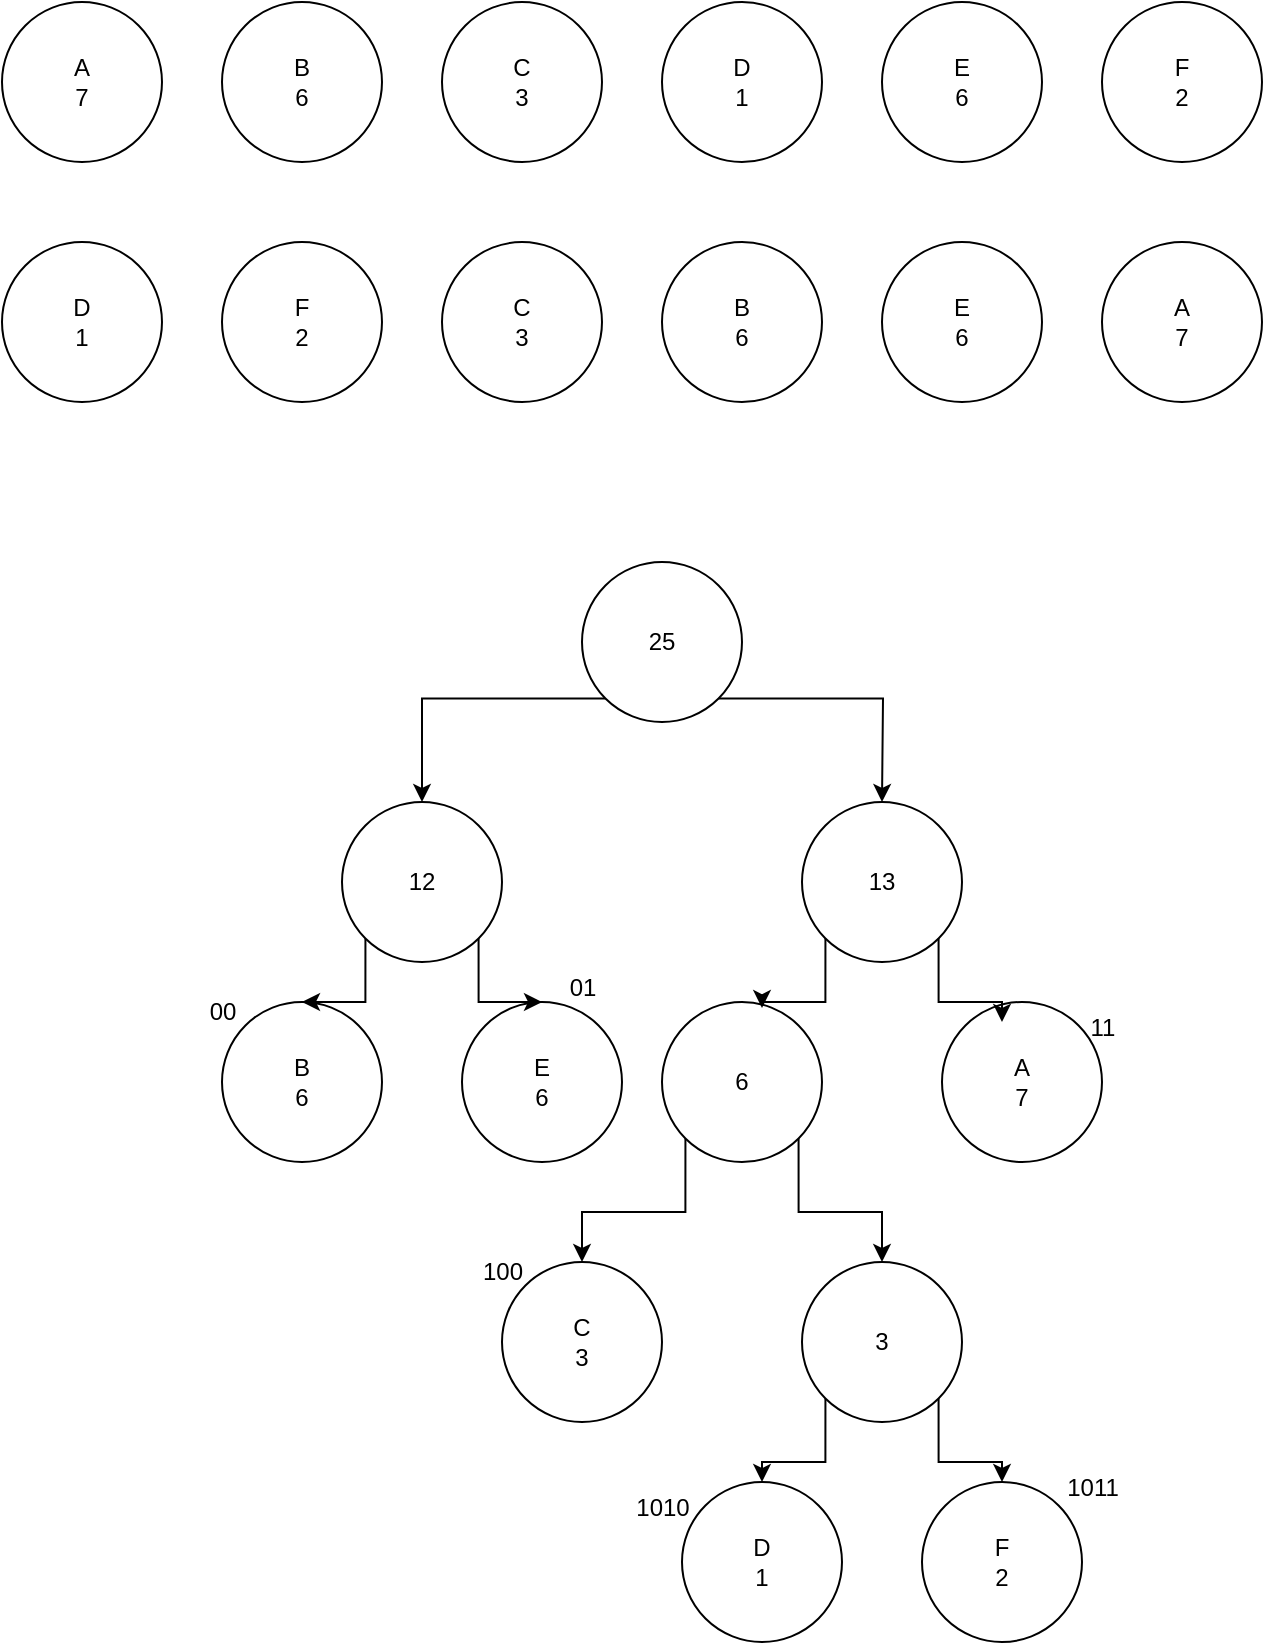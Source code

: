 <mxfile>
    <diagram name="Page-1" id="_MZdY_zEbmed_MPBhiUy">
        <mxGraphModel dx="787" dy="623" grid="1" gridSize="10" guides="1" tooltips="1" connect="1" arrows="1" fold="1" page="1" pageScale="1" pageWidth="850" pageHeight="1100" math="0" shadow="0">
            <root>
                <mxCell id="0"/>
                <mxCell id="1" parent="0"/>
                <mxCell id="db24ScHvC7LTFvbzkt9b-1" value="A&lt;br&gt;7" style="ellipse;whiteSpace=wrap;html=1;aspect=fixed;" parent="1" vertex="1">
                    <mxGeometry x="50" y="50" width="80" height="80" as="geometry"/>
                </mxCell>
                <mxCell id="db24ScHvC7LTFvbzkt9b-2" value="B&lt;br&gt;6" style="ellipse;whiteSpace=wrap;html=1;aspect=fixed;" parent="1" vertex="1">
                    <mxGeometry x="160" y="50" width="80" height="80" as="geometry"/>
                </mxCell>
                <mxCell id="db24ScHvC7LTFvbzkt9b-3" value="D&lt;br&gt;1" style="ellipse;whiteSpace=wrap;html=1;aspect=fixed;" parent="1" vertex="1">
                    <mxGeometry x="380" y="50" width="80" height="80" as="geometry"/>
                </mxCell>
                <mxCell id="db24ScHvC7LTFvbzkt9b-4" value="C&lt;br&gt;3" style="ellipse;whiteSpace=wrap;html=1;aspect=fixed;" parent="1" vertex="1">
                    <mxGeometry x="270" y="50" width="80" height="80" as="geometry"/>
                </mxCell>
                <mxCell id="db24ScHvC7LTFvbzkt9b-7" value="F&lt;br&gt;2" style="ellipse;whiteSpace=wrap;html=1;aspect=fixed;" parent="1" vertex="1">
                    <mxGeometry x="600" y="50" width="80" height="80" as="geometry"/>
                </mxCell>
                <mxCell id="db24ScHvC7LTFvbzkt9b-8" value="E&lt;br&gt;6" style="ellipse;whiteSpace=wrap;html=1;aspect=fixed;" parent="1" vertex="1">
                    <mxGeometry x="490" y="50" width="80" height="80" as="geometry"/>
                </mxCell>
                <mxCell id="db24ScHvC7LTFvbzkt9b-43" value="" style="group" parent="1" vertex="1" connectable="0">
                    <mxGeometry x="160" y="330" width="460" height="540" as="geometry"/>
                </mxCell>
                <mxCell id="db24ScHvC7LTFvbzkt9b-36" value="" style="group" parent="db24ScHvC7LTFvbzkt9b-43" vertex="1" connectable="0">
                    <mxGeometry width="460" height="540" as="geometry"/>
                </mxCell>
                <mxCell id="db24ScHvC7LTFvbzkt9b-31" value="" style="group" parent="db24ScHvC7LTFvbzkt9b-36" vertex="1" connectable="0">
                    <mxGeometry x="140" y="120" width="320" height="420" as="geometry"/>
                </mxCell>
                <mxCell id="db24ScHvC7LTFvbzkt9b-23" value="" style="group" parent="db24ScHvC7LTFvbzkt9b-31" vertex="1" connectable="0">
                    <mxGeometry y="100" width="320" height="320" as="geometry"/>
                </mxCell>
                <mxCell id="db24ScHvC7LTFvbzkt9b-11" value="C&lt;br&gt;3" style="ellipse;whiteSpace=wrap;html=1;aspect=fixed;" parent="db24ScHvC7LTFvbzkt9b-23" vertex="1">
                    <mxGeometry y="130" width="80" height="80" as="geometry"/>
                </mxCell>
                <mxCell id="db24ScHvC7LTFvbzkt9b-18" value="" style="group" parent="db24ScHvC7LTFvbzkt9b-23" vertex="1" connectable="0">
                    <mxGeometry x="90" y="130" width="200" height="190" as="geometry"/>
                </mxCell>
                <mxCell id="db24ScHvC7LTFvbzkt9b-12" value="D&lt;br&gt;1" style="ellipse;whiteSpace=wrap;html=1;aspect=fixed;movable=1;resizable=1;rotatable=1;deletable=1;editable=1;locked=0;connectable=1;" parent="db24ScHvC7LTFvbzkt9b-18" vertex="1">
                    <mxGeometry y="110" width="80" height="80" as="geometry"/>
                </mxCell>
                <mxCell id="db24ScHvC7LTFvbzkt9b-14" value="F&lt;br&gt;2" style="ellipse;whiteSpace=wrap;html=1;aspect=fixed;movable=1;resizable=1;rotatable=1;deletable=1;editable=1;locked=0;connectable=1;" parent="db24ScHvC7LTFvbzkt9b-18" vertex="1">
                    <mxGeometry x="120" y="110" width="80" height="80" as="geometry"/>
                </mxCell>
                <mxCell id="db24ScHvC7LTFvbzkt9b-16" style="edgeStyle=orthogonalEdgeStyle;rounded=0;orthogonalLoop=1;jettySize=auto;html=1;exitX=0;exitY=1;exitDx=0;exitDy=0;movable=1;resizable=1;rotatable=1;deletable=1;editable=1;locked=0;connectable=1;" parent="db24ScHvC7LTFvbzkt9b-18" source="db24ScHvC7LTFvbzkt9b-15" target="db24ScHvC7LTFvbzkt9b-12" edge="1">
                    <mxGeometry relative="1" as="geometry"/>
                </mxCell>
                <mxCell id="db24ScHvC7LTFvbzkt9b-17" style="edgeStyle=orthogonalEdgeStyle;rounded=0;orthogonalLoop=1;jettySize=auto;html=1;exitX=1;exitY=1;exitDx=0;exitDy=0;movable=1;resizable=1;rotatable=1;deletable=1;editable=1;locked=0;connectable=1;" parent="db24ScHvC7LTFvbzkt9b-18" source="db24ScHvC7LTFvbzkt9b-15" target="db24ScHvC7LTFvbzkt9b-14" edge="1">
                    <mxGeometry relative="1" as="geometry"/>
                </mxCell>
                <mxCell id="db24ScHvC7LTFvbzkt9b-15" value="3" style="ellipse;whiteSpace=wrap;html=1;aspect=fixed;movable=1;resizable=1;rotatable=1;deletable=1;editable=1;locked=0;connectable=1;" parent="db24ScHvC7LTFvbzkt9b-18" vertex="1">
                    <mxGeometry x="60" width="80" height="80" as="geometry"/>
                </mxCell>
                <mxCell id="db24ScHvC7LTFvbzkt9b-21" style="edgeStyle=orthogonalEdgeStyle;rounded=0;orthogonalLoop=1;jettySize=auto;html=1;exitX=0;exitY=1;exitDx=0;exitDy=0;entryX=0.5;entryY=0;entryDx=0;entryDy=0;" parent="db24ScHvC7LTFvbzkt9b-23" source="db24ScHvC7LTFvbzkt9b-20" target="db24ScHvC7LTFvbzkt9b-11" edge="1">
                    <mxGeometry relative="1" as="geometry"/>
                </mxCell>
                <mxCell id="db24ScHvC7LTFvbzkt9b-22" style="edgeStyle=orthogonalEdgeStyle;rounded=0;orthogonalLoop=1;jettySize=auto;html=1;exitX=1;exitY=1;exitDx=0;exitDy=0;entryX=0.5;entryY=0;entryDx=0;entryDy=0;" parent="db24ScHvC7LTFvbzkt9b-23" source="db24ScHvC7LTFvbzkt9b-20" target="db24ScHvC7LTFvbzkt9b-15" edge="1">
                    <mxGeometry relative="1" as="geometry"/>
                </mxCell>
                <mxCell id="db24ScHvC7LTFvbzkt9b-20" value="6" style="ellipse;whiteSpace=wrap;html=1;aspect=fixed;" parent="db24ScHvC7LTFvbzkt9b-23" vertex="1">
                    <mxGeometry x="80" width="80" height="80" as="geometry"/>
                </mxCell>
                <mxCell id="db24ScHvC7LTFvbzkt9b-9" value="A&lt;br&gt;7" style="ellipse;whiteSpace=wrap;html=1;aspect=fixed;" parent="db24ScHvC7LTFvbzkt9b-23" vertex="1">
                    <mxGeometry x="220" width="80" height="80" as="geometry"/>
                </mxCell>
                <mxCell id="db24ScHvC7LTFvbzkt9b-39" value="01" style="text;html=1;align=center;verticalAlign=middle;resizable=0;points=[];autosize=1;strokeColor=none;fillColor=none;" parent="db24ScHvC7LTFvbzkt9b-23" vertex="1">
                    <mxGeometry x="20" y="-22" width="40" height="30" as="geometry"/>
                </mxCell>
                <mxCell id="db24ScHvC7LTFvbzkt9b-40" value="100" style="text;html=1;align=center;verticalAlign=middle;resizable=0;points=[];autosize=1;strokeColor=none;fillColor=none;" parent="db24ScHvC7LTFvbzkt9b-23" vertex="1">
                    <mxGeometry x="-20" y="120" width="40" height="30" as="geometry"/>
                </mxCell>
                <mxCell id="db24ScHvC7LTFvbzkt9b-42" value="1011" style="text;html=1;align=center;verticalAlign=middle;resizable=0;points=[];autosize=1;strokeColor=none;fillColor=none;" parent="db24ScHvC7LTFvbzkt9b-23" vertex="1">
                    <mxGeometry x="270" y="228" width="50" height="30" as="geometry"/>
                </mxCell>
                <mxCell id="db24ScHvC7LTFvbzkt9b-30" value="" style="group" parent="db24ScHvC7LTFvbzkt9b-31" vertex="1" connectable="0">
                    <mxGeometry x="150" width="80" height="80" as="geometry"/>
                </mxCell>
                <mxCell id="db24ScHvC7LTFvbzkt9b-19" value="13" style="ellipse;whiteSpace=wrap;html=1;aspect=fixed;" parent="db24ScHvC7LTFvbzkt9b-30" vertex="1">
                    <mxGeometry width="80" height="80" as="geometry"/>
                </mxCell>
                <mxCell id="db24ScHvC7LTFvbzkt9b-28" style="edgeStyle=orthogonalEdgeStyle;rounded=0;orthogonalLoop=1;jettySize=auto;html=1;exitX=0;exitY=1;exitDx=0;exitDy=0;entryX=0.625;entryY=0.038;entryDx=0;entryDy=0;entryPerimeter=0;" parent="db24ScHvC7LTFvbzkt9b-31" source="db24ScHvC7LTFvbzkt9b-19" target="db24ScHvC7LTFvbzkt9b-20" edge="1">
                    <mxGeometry relative="1" as="geometry"/>
                </mxCell>
                <mxCell id="db24ScHvC7LTFvbzkt9b-29" style="edgeStyle=orthogonalEdgeStyle;rounded=0;orthogonalLoop=1;jettySize=auto;html=1;exitX=1;exitY=1;exitDx=0;exitDy=0;entryX=0.375;entryY=0.125;entryDx=0;entryDy=0;entryPerimeter=0;" parent="db24ScHvC7LTFvbzkt9b-31" source="db24ScHvC7LTFvbzkt9b-19" target="db24ScHvC7LTFvbzkt9b-9" edge="1">
                    <mxGeometry relative="1" as="geometry"/>
                </mxCell>
                <mxCell id="db24ScHvC7LTFvbzkt9b-35" value="" style="group" parent="db24ScHvC7LTFvbzkt9b-36" vertex="1" connectable="0">
                    <mxGeometry width="330" height="300" as="geometry"/>
                </mxCell>
                <mxCell id="db24ScHvC7LTFvbzkt9b-27" value="" style="group" parent="db24ScHvC7LTFvbzkt9b-35" vertex="1" connectable="0">
                    <mxGeometry y="120" width="200" height="180" as="geometry"/>
                </mxCell>
                <mxCell id="db24ScHvC7LTFvbzkt9b-10" value="B&lt;br&gt;6" style="ellipse;whiteSpace=wrap;html=1;aspect=fixed;" parent="db24ScHvC7LTFvbzkt9b-27" vertex="1">
                    <mxGeometry y="100" width="80" height="80" as="geometry"/>
                </mxCell>
                <mxCell id="db24ScHvC7LTFvbzkt9b-13" value="E&lt;br&gt;6" style="ellipse;whiteSpace=wrap;html=1;aspect=fixed;" parent="db24ScHvC7LTFvbzkt9b-27" vertex="1">
                    <mxGeometry x="120" y="100" width="80" height="80" as="geometry"/>
                </mxCell>
                <mxCell id="db24ScHvC7LTFvbzkt9b-25" style="edgeStyle=orthogonalEdgeStyle;rounded=0;orthogonalLoop=1;jettySize=auto;html=1;exitX=0;exitY=1;exitDx=0;exitDy=0;entryX=0.5;entryY=0;entryDx=0;entryDy=0;" parent="db24ScHvC7LTFvbzkt9b-27" source="db24ScHvC7LTFvbzkt9b-24" target="db24ScHvC7LTFvbzkt9b-10" edge="1">
                    <mxGeometry relative="1" as="geometry"/>
                </mxCell>
                <mxCell id="db24ScHvC7LTFvbzkt9b-26" style="edgeStyle=orthogonalEdgeStyle;rounded=0;orthogonalLoop=1;jettySize=auto;html=1;exitX=1;exitY=1;exitDx=0;exitDy=0;" parent="db24ScHvC7LTFvbzkt9b-27" source="db24ScHvC7LTFvbzkt9b-24" target="db24ScHvC7LTFvbzkt9b-13" edge="1">
                    <mxGeometry relative="1" as="geometry"/>
                </mxCell>
                <mxCell id="db24ScHvC7LTFvbzkt9b-24" value="12" style="ellipse;whiteSpace=wrap;html=1;aspect=fixed;" parent="db24ScHvC7LTFvbzkt9b-27" vertex="1">
                    <mxGeometry x="60" width="80" height="80" as="geometry"/>
                </mxCell>
                <mxCell id="db24ScHvC7LTFvbzkt9b-38" value="00" style="text;html=1;align=center;verticalAlign=middle;resizable=0;points=[];autosize=1;strokeColor=none;fillColor=none;" parent="db24ScHvC7LTFvbzkt9b-27" vertex="1">
                    <mxGeometry x="-20" y="90" width="40" height="30" as="geometry"/>
                </mxCell>
                <mxCell id="db24ScHvC7LTFvbzkt9b-33" style="edgeStyle=orthogonalEdgeStyle;rounded=0;orthogonalLoop=1;jettySize=auto;html=1;exitX=0;exitY=1;exitDx=0;exitDy=0;entryX=0.5;entryY=0;entryDx=0;entryDy=0;" parent="db24ScHvC7LTFvbzkt9b-35" source="db24ScHvC7LTFvbzkt9b-32" target="db24ScHvC7LTFvbzkt9b-24" edge="1">
                    <mxGeometry relative="1" as="geometry"/>
                </mxCell>
                <mxCell id="db24ScHvC7LTFvbzkt9b-34" style="edgeStyle=orthogonalEdgeStyle;rounded=0;orthogonalLoop=1;jettySize=auto;html=1;exitX=1;exitY=1;exitDx=0;exitDy=0;" parent="db24ScHvC7LTFvbzkt9b-35" source="db24ScHvC7LTFvbzkt9b-32" edge="1">
                    <mxGeometry relative="1" as="geometry">
                        <mxPoint x="330" y="120" as="targetPoint"/>
                    </mxGeometry>
                </mxCell>
                <mxCell id="db24ScHvC7LTFvbzkt9b-32" value="25" style="ellipse;whiteSpace=wrap;html=1;aspect=fixed;" parent="db24ScHvC7LTFvbzkt9b-35" vertex="1">
                    <mxGeometry x="180" width="80" height="80" as="geometry"/>
                </mxCell>
                <mxCell id="db24ScHvC7LTFvbzkt9b-37" value="11" style="text;html=1;align=center;verticalAlign=middle;resizable=0;points=[];autosize=1;strokeColor=none;fillColor=none;" parent="db24ScHvC7LTFvbzkt9b-43" vertex="1">
                    <mxGeometry x="420" y="218" width="40" height="30" as="geometry"/>
                </mxCell>
                <mxCell id="db24ScHvC7LTFvbzkt9b-41" value="1010" style="text;html=1;align=center;verticalAlign=middle;resizable=0;points=[];autosize=1;strokeColor=none;fillColor=none;" parent="db24ScHvC7LTFvbzkt9b-43" vertex="1">
                    <mxGeometry x="195" y="458" width="50" height="30" as="geometry"/>
                </mxCell>
                <mxCell id="2" value="A&lt;br&gt;7" style="ellipse;whiteSpace=wrap;html=1;aspect=fixed;" vertex="1" parent="1">
                    <mxGeometry x="600" y="170" width="80" height="80" as="geometry"/>
                </mxCell>
                <mxCell id="3" value="B&lt;br&gt;6" style="ellipse;whiteSpace=wrap;html=1;aspect=fixed;" vertex="1" parent="1">
                    <mxGeometry x="380" y="170" width="80" height="80" as="geometry"/>
                </mxCell>
                <mxCell id="4" value="C&lt;br&gt;3" style="ellipse;whiteSpace=wrap;html=1;aspect=fixed;" vertex="1" parent="1">
                    <mxGeometry x="270" y="170" width="80" height="80" as="geometry"/>
                </mxCell>
                <mxCell id="5" value="D&lt;br&gt;1" style="ellipse;whiteSpace=wrap;html=1;aspect=fixed;" vertex="1" parent="1">
                    <mxGeometry x="50" y="170" width="80" height="80" as="geometry"/>
                </mxCell>
                <mxCell id="6" value="E&lt;br&gt;6" style="ellipse;whiteSpace=wrap;html=1;aspect=fixed;" vertex="1" parent="1">
                    <mxGeometry x="490" y="170" width="80" height="80" as="geometry"/>
                </mxCell>
                <mxCell id="7" value="F&lt;br&gt;2" style="ellipse;whiteSpace=wrap;html=1;aspect=fixed;" vertex="1" parent="1">
                    <mxGeometry x="160" y="170" width="80" height="80" as="geometry"/>
                </mxCell>
            </root>
        </mxGraphModel>
    </diagram>
</mxfile>
